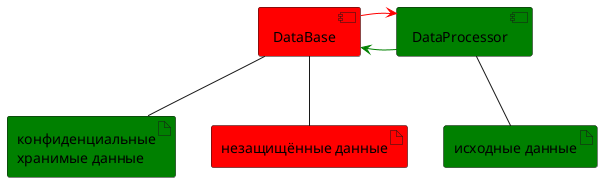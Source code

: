 @startuml "Защита храненимых данных"


artifact c #green as "
исходные данные
" 

artifact confidentialStored #green as "
конфиденциальные
хранимые данные
" 


artifact u #red as "
незащищённые данные
" 

component [DataBase] #red
component [DataProcessor] #green

[DataProcessor] -- c
[DataBase] -- confidentialStored
[DataBase] -- u

[DataBase] <-[#green] [DataProcessor]
[DataBase] -[#red]> [DataProcessor]

@enduml